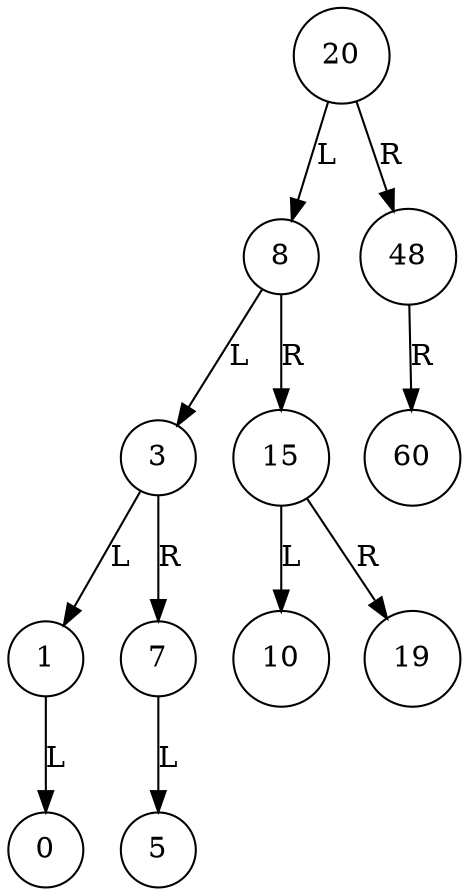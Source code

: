 digraph G{
node [shape=circle];
"2300599372208"[label="20"];
"2300599372256"[label="8"];
"2300599372304"[label="3"];
"2300599372352"[label="1"];
"2300599372400"[label="0"];
"2300599376880"[label="7"];
"2300599376928"[label="5"];
"2300599372448"[label="15"];
"2300599376832"[label="10"];
"2300599377920"[label="19"];
"2300599376736"[label="48"];
"2300599376976"[label="60"];
"2300599372208" -> "2300599372256" [label = "L"];
"2300599372208" -> "2300599376736" [label = "R"];
"2300599372256" -> "2300599372304" [label = "L"];
"2300599372256" -> "2300599372448" [label = "R"];
"2300599372304" -> "2300599372352" [label = "L"];
"2300599372304" -> "2300599376880" [label = "R"];
"2300599372352" -> "2300599372400" [label = "L"];
"2300599376880" -> "2300599376928" [label = "L"];
"2300599372448" -> "2300599376832" [label = "L"];
"2300599372448" -> "2300599377920" [label = "R"];
"2300599376736" -> "2300599376976" [label = "R"];
}

